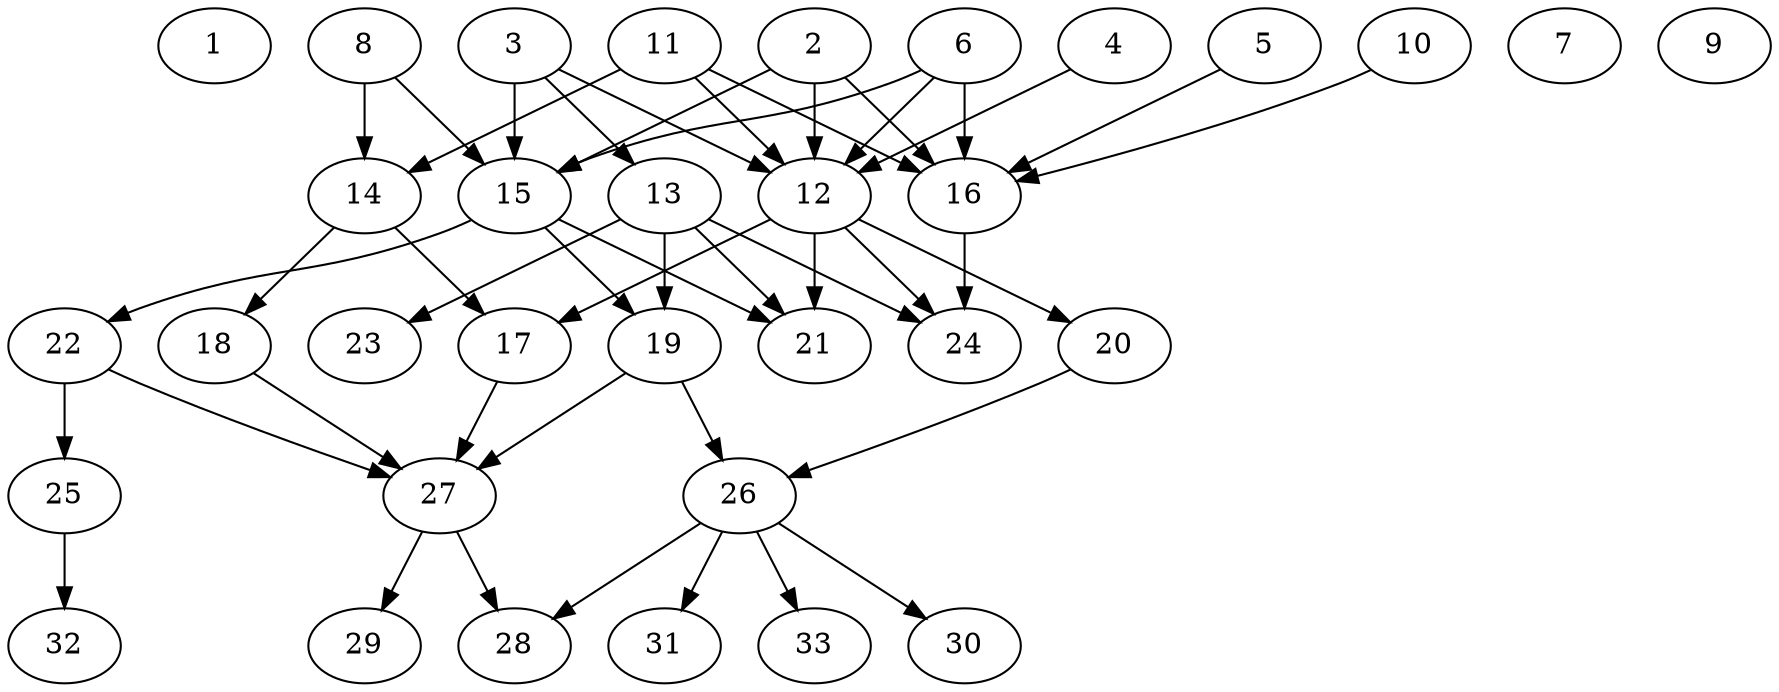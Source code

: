 // DAG (tier=2-normal, mode=data, n=33, ccr=0.438, fat=0.607, density=0.515, regular=0.425, jump=0.133, mindata=2097152, maxdata=16777216)
// DAG automatically generated by daggen at Sun Aug 24 16:33:34 2025
// /home/ermia/Project/Environments/daggen/bin/daggen --dot --ccr 0.438 --fat 0.607 --regular 0.425 --density 0.515 --jump 0.133 --mindata 2097152 --maxdata 16777216 -n 33 
digraph G {
  1 [size="843248323502256384", alpha="0.09", expect_size="421624161751128192"]
  2 [size="38077906246270496", alpha="0.03", expect_size="19038953123135248"]
  2 -> 12 [size ="1539260209430528"]
  2 -> 15 [size ="1539260209430528"]
  2 -> 16 [size ="1539260209430528"]
  3 [size="5945383211710608", alpha="0.03", expect_size="2972691605855304"]
  3 -> 12 [size ="292403520995328"]
  3 -> 13 [size ="292403520995328"]
  3 -> 15 [size ="292403520995328"]
  4 [size="4749024949574108", alpha="0.01", expect_size="2374512474787054"]
  4 -> 12 [size ="118153619177472"]
  5 [size="1152636277654867712", alpha="0.15", expect_size="576318138827433856"]
  5 -> 16 [size ="1150083869442048"]
  6 [size="46731109408960608", alpha="0.07", expect_size="23365554704480304"]
  6 -> 12 [size ="2190105863258112"]
  6 -> 15 [size ="2190105863258112"]
  6 -> 16 [size ="2190105863258112"]
  7 [size="2333873117548643840", alpha="0.04", expect_size="1166936558774321920"]
  8 [size="3511985441708458377216", alpha="0.11", expect_size="1755992720854229188608"]
  8 -> 14 [size ="1848382259724288"]
  8 -> 15 [size ="1848382259724288"]
  9 [size="11100242434482630", alpha="0.04", expect_size="5550121217241315"]
  10 [size="39599012048715624", alpha="0.16", expect_size="19799506024357812"]
  10 -> 16 [size ="789284126720000"]
  11 [size="99606393896000000", alpha="0.02", expect_size="49803196948000000"]
  11 -> 12 [size ="2147483648000000"]
  11 -> 14 [size ="2147483648000000"]
  11 -> 16 [size ="2147483648000000"]
  12 [size="717608545546368256", alpha="0.19", expect_size="358804272773184128"]
  12 -> 17 [size ="280153007587328"]
  12 -> 20 [size ="280153007587328"]
  12 -> 21 [size ="280153007587328"]
  12 -> 24 [size ="280153007587328"]
  13 [size="51998697814228992000", alpha="0.02", expect_size="25999348907114496000"]
  13 -> 19 [size ="111451255603200"]
  13 -> 21 [size ="111451255603200"]
  13 -> 23 [size ="111451255603200"]
  13 -> 24 [size ="111451255603200"]
  14 [size="165994865878590554112", alpha="0.03", expect_size="82997432939295277056"]
  14 -> 17 [size ="241631244582912"]
  14 -> 18 [size ="241631244582912"]
  15 [size="2291623379379411712", alpha="0.11", expect_size="1145811689689705856"]
  15 -> 19 [size ="1073986981068800"]
  15 -> 21 [size ="1073986981068800"]
  15 -> 22 [size ="1073986981068800"]
  16 [size="22641572808886540", alpha="0.06", expect_size="11320786404443270"]
  16 -> 24 [size ="1914713734643712"]
  17 [size="3655052170335218", alpha="0.17", expect_size="1827526085167609"]
  17 -> 27 [size ="342953440575488"]
  18 [size="2655922243531205246976", alpha="0.15", expect_size="1327961121765602623488"]
  18 -> 27 [size ="1534264457822208"]
  19 [size="1705812521665385216", alpha="0.16", expect_size="852906260832692608"]
  19 -> 26 [size ="862683448475648"]
  19 -> 27 [size ="862683448475648"]
  20 [size="43434711438036648", alpha="0.12", expect_size="21717355719018324"]
  20 -> 26 [size ="686896141303808"]
  21 [size="71298901064878528", alpha="0.04", expect_size="35649450532439264"]
  22 [size="1091159789916408064", alpha="0.09", expect_size="545579894958204032"]
  22 -> 25 [size ="1484753551228928"]
  22 -> 27 [size ="1484753551228928"]
  23 [size="2677188424246493184000", alpha="0.14", expect_size="1338594212123246592000"]
  24 [size="14419629527242626", alpha="0.02", expect_size="7209814763621313"]
  25 [size="150502027137666272", alpha="0.18", expect_size="75251013568833136"]
  25 -> 32 [size ="87680155123712"]
  26 [size="1065369729761394432", alpha="0.00", expect_size="532684864880697216"]
  26 -> 28 [size ="593451410259968"]
  26 -> 30 [size ="593451410259968"]
  26 -> 31 [size ="593451410259968"]
  26 -> 33 [size ="593451410259968"]
  27 [size="94555563506402328576", alpha="0.13", expect_size="47277781753201164288"]
  27 -> 28 [size ="166040759697408"]
  27 -> 29 [size ="166040759697408"]
  28 [size="1400276577367250688", alpha="0.10", expect_size="700138288683625344"]
  29 [size="3357600075143388", alpha="0.16", expect_size="1678800037571694"]
  30 [size="44957661168776960", alpha="0.18", expect_size="22478830584388480"]
  31 [size="29328949270075904", alpha="0.11", expect_size="14664474635037952"]
  32 [size="544492496900857088", alpha="0.07", expect_size="272246248450428544"]
  33 [size="128580859471211790336", alpha="0.13", expect_size="64290429735605895168"]
}